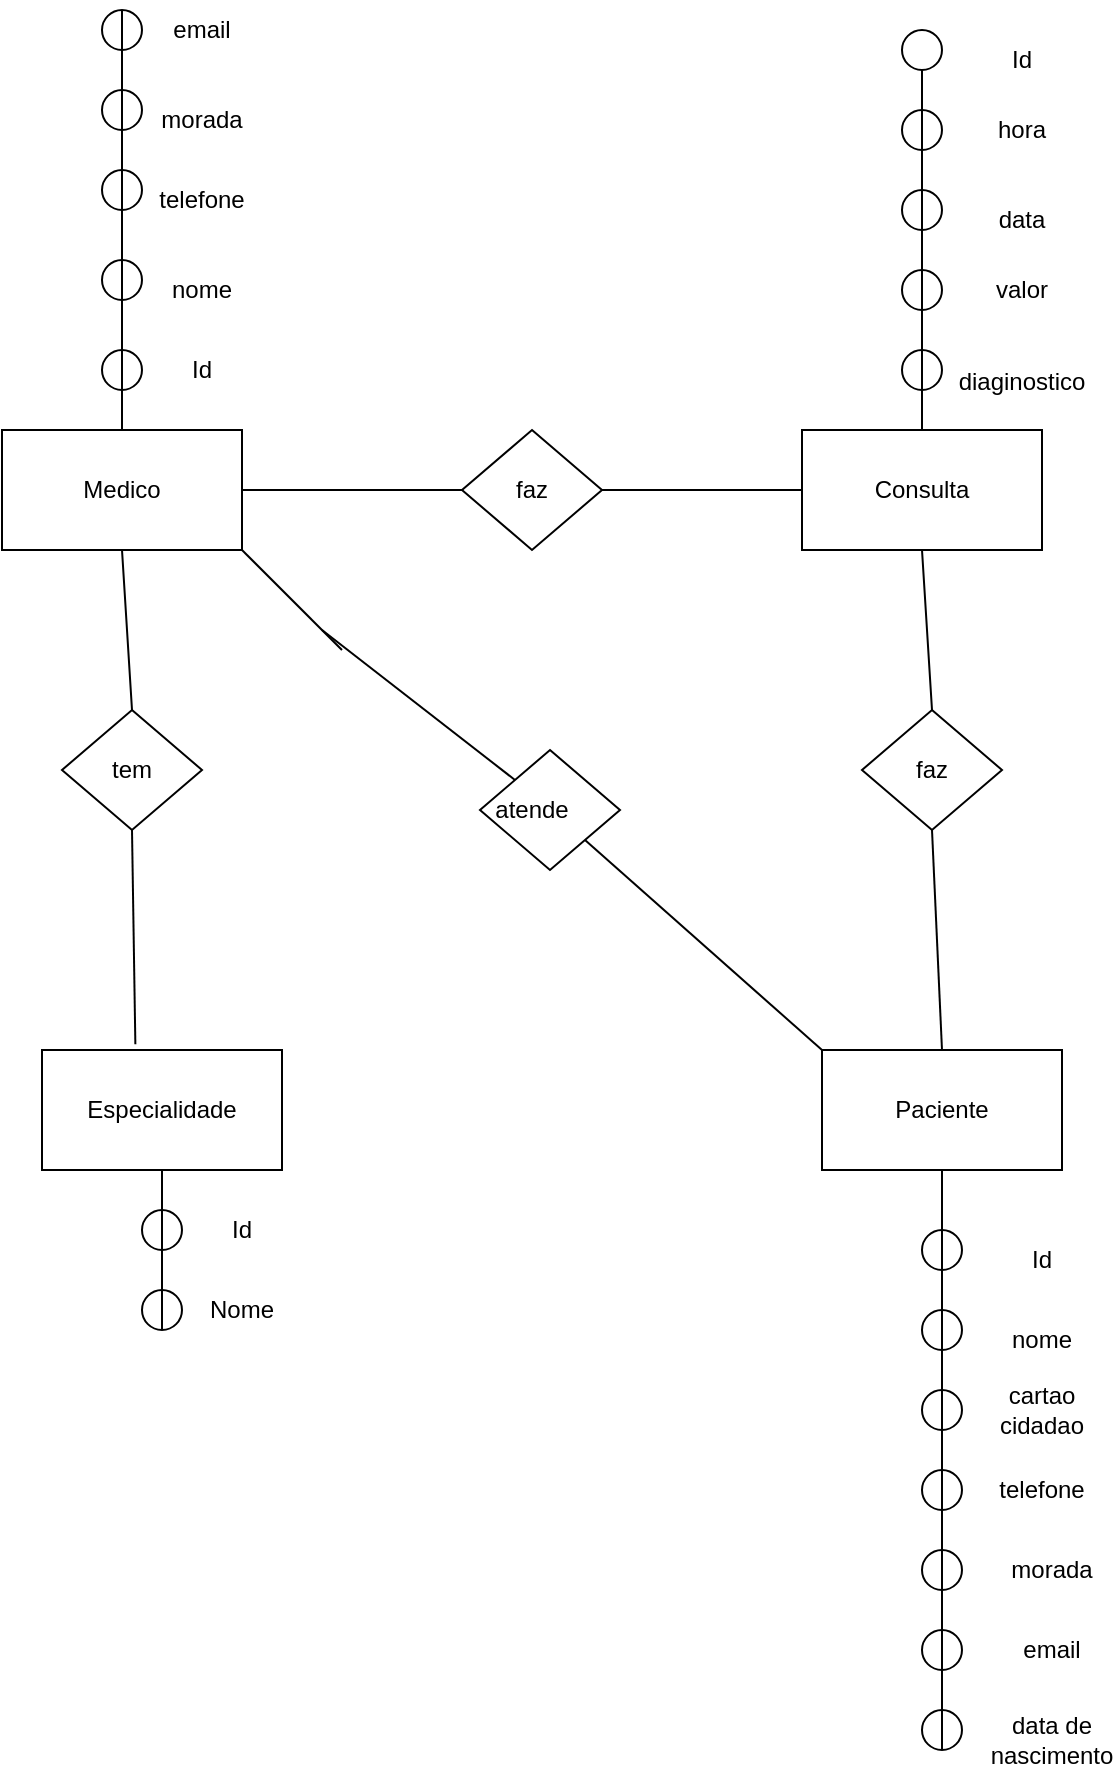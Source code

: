 <mxfile version="26.2.12">
  <diagram id="prtHgNgQTEPvFCAcTncT" name="Page-1">
    <mxGraphModel dx="832" dy="533" grid="1" gridSize="10" guides="1" tooltips="1" connect="1" arrows="1" fold="1" page="1" pageScale="1" pageWidth="827" pageHeight="1169" math="0" shadow="0">
      <root>
        <mxCell id="0" />
        <mxCell id="1" parent="0" />
        <mxCell id="50IR2CZpl-pLC9HTD3vb-2" value="" style="rounded=0;whiteSpace=wrap;html=1;" vertex="1" parent="1">
          <mxGeometry x="140" y="250" width="120" height="60" as="geometry" />
        </mxCell>
        <mxCell id="50IR2CZpl-pLC9HTD3vb-3" value="" style="rounded=0;whiteSpace=wrap;html=1;" vertex="1" parent="1">
          <mxGeometry x="540" y="250" width="120" height="60" as="geometry" />
        </mxCell>
        <mxCell id="50IR2CZpl-pLC9HTD3vb-4" value="" style="rounded=0;whiteSpace=wrap;html=1;" vertex="1" parent="1">
          <mxGeometry x="160" y="560" width="120" height="60" as="geometry" />
        </mxCell>
        <mxCell id="50IR2CZpl-pLC9HTD3vb-5" value="" style="rounded=0;whiteSpace=wrap;html=1;" vertex="1" parent="1">
          <mxGeometry x="550" y="560" width="120" height="60" as="geometry" />
        </mxCell>
        <mxCell id="50IR2CZpl-pLC9HTD3vb-6" value="" style="rhombus;whiteSpace=wrap;html=1;" vertex="1" parent="1">
          <mxGeometry x="170" y="390" width="70" height="60" as="geometry" />
        </mxCell>
        <mxCell id="50IR2CZpl-pLC9HTD3vb-7" value="" style="rhombus;whiteSpace=wrap;html=1;" vertex="1" parent="1">
          <mxGeometry x="379" y="410" width="70" height="60" as="geometry" />
        </mxCell>
        <mxCell id="50IR2CZpl-pLC9HTD3vb-8" value="" style="rhombus;whiteSpace=wrap;html=1;" vertex="1" parent="1">
          <mxGeometry x="570" y="390" width="70" height="60" as="geometry" />
        </mxCell>
        <mxCell id="50IR2CZpl-pLC9HTD3vb-9" value="" style="rhombus;whiteSpace=wrap;html=1;" vertex="1" parent="1">
          <mxGeometry x="370" y="250" width="70" height="60" as="geometry" />
        </mxCell>
        <mxCell id="50IR2CZpl-pLC9HTD3vb-10" value="" style="endArrow=none;html=1;rounded=0;exitX=1;exitY=0.5;exitDx=0;exitDy=0;entryX=0;entryY=0.5;entryDx=0;entryDy=0;" edge="1" parent="1" source="50IR2CZpl-pLC9HTD3vb-2" target="50IR2CZpl-pLC9HTD3vb-9">
          <mxGeometry width="50" height="50" relative="1" as="geometry">
            <mxPoint x="290" y="330" as="sourcePoint" />
            <mxPoint x="340" y="280" as="targetPoint" />
          </mxGeometry>
        </mxCell>
        <mxCell id="50IR2CZpl-pLC9HTD3vb-11" value="" style="endArrow=none;html=1;rounded=0;exitX=1;exitY=0.5;exitDx=0;exitDy=0;entryX=0;entryY=0.5;entryDx=0;entryDy=0;" edge="1" parent="1" source="50IR2CZpl-pLC9HTD3vb-9" target="50IR2CZpl-pLC9HTD3vb-3">
          <mxGeometry width="50" height="50" relative="1" as="geometry">
            <mxPoint x="500" y="330" as="sourcePoint" />
            <mxPoint x="500" y="280" as="targetPoint" />
          </mxGeometry>
        </mxCell>
        <mxCell id="50IR2CZpl-pLC9HTD3vb-12" value="" style="endArrow=none;html=1;rounded=0;entryX=0.5;entryY=1;entryDx=0;entryDy=0;exitX=0.5;exitY=0;exitDx=0;exitDy=0;" edge="1" parent="1" source="50IR2CZpl-pLC9HTD3vb-6" target="50IR2CZpl-pLC9HTD3vb-2">
          <mxGeometry width="50" height="50" relative="1" as="geometry">
            <mxPoint x="180" y="380" as="sourcePoint" />
            <mxPoint x="230" y="330" as="targetPoint" />
          </mxGeometry>
        </mxCell>
        <mxCell id="50IR2CZpl-pLC9HTD3vb-13" value="" style="endArrow=none;html=1;rounded=0;exitX=0.389;exitY=-0.048;exitDx=0;exitDy=0;exitPerimeter=0;entryX=0.5;entryY=1;entryDx=0;entryDy=0;" edge="1" parent="1" source="50IR2CZpl-pLC9HTD3vb-4" target="50IR2CZpl-pLC9HTD3vb-6">
          <mxGeometry width="50" height="50" relative="1" as="geometry">
            <mxPoint x="170" y="520" as="sourcePoint" />
            <mxPoint x="220" y="470" as="targetPoint" />
          </mxGeometry>
        </mxCell>
        <mxCell id="50IR2CZpl-pLC9HTD3vb-14" value="" style="endArrow=none;html=1;rounded=0;entryX=0;entryY=0;entryDx=0;entryDy=0;" edge="1" parent="1" target="50IR2CZpl-pLC9HTD3vb-7">
          <mxGeometry width="50" height="50" relative="1" as="geometry">
            <mxPoint x="300" y="350" as="sourcePoint" />
            <mxPoint x="340" y="430" as="targetPoint" />
          </mxGeometry>
        </mxCell>
        <mxCell id="50IR2CZpl-pLC9HTD3vb-15" value="" style="endArrow=none;html=1;rounded=0;exitX=1;exitY=1;exitDx=0;exitDy=0;entryX=0;entryY=0;entryDx=0;entryDy=0;" edge="1" parent="1" source="50IR2CZpl-pLC9HTD3vb-7" target="50IR2CZpl-pLC9HTD3vb-5">
          <mxGeometry width="50" height="50" relative="1" as="geometry">
            <mxPoint x="370" y="360" as="sourcePoint" />
            <mxPoint x="540" y="550" as="targetPoint" />
          </mxGeometry>
        </mxCell>
        <mxCell id="50IR2CZpl-pLC9HTD3vb-16" value="" style="endArrow=none;html=1;rounded=0;exitX=0.5;exitY=0;exitDx=0;exitDy=0;entryX=0.5;entryY=1;entryDx=0;entryDy=0;" edge="1" parent="1" source="50IR2CZpl-pLC9HTD3vb-8" target="50IR2CZpl-pLC9HTD3vb-3">
          <mxGeometry width="50" height="50" relative="1" as="geometry">
            <mxPoint x="550" y="380" as="sourcePoint" />
            <mxPoint x="600" y="330" as="targetPoint" />
          </mxGeometry>
        </mxCell>
        <mxCell id="50IR2CZpl-pLC9HTD3vb-17" value="" style="endArrow=none;html=1;rounded=0;exitX=0.5;exitY=0;exitDx=0;exitDy=0;entryX=0.5;entryY=1;entryDx=0;entryDy=0;" edge="1" parent="1" source="50IR2CZpl-pLC9HTD3vb-5" target="50IR2CZpl-pLC9HTD3vb-8">
          <mxGeometry width="50" height="50" relative="1" as="geometry">
            <mxPoint x="370" y="360" as="sourcePoint" />
            <mxPoint x="420" y="310" as="targetPoint" />
          </mxGeometry>
        </mxCell>
        <mxCell id="50IR2CZpl-pLC9HTD3vb-18" value="Medico" style="text;html=1;align=center;verticalAlign=middle;whiteSpace=wrap;rounded=0;" vertex="1" parent="1">
          <mxGeometry x="170" y="265" width="60" height="30" as="geometry" />
        </mxCell>
        <mxCell id="50IR2CZpl-pLC9HTD3vb-19" value="Consulta" style="text;html=1;align=center;verticalAlign=middle;whiteSpace=wrap;rounded=0;" vertex="1" parent="1">
          <mxGeometry x="570" y="265" width="60" height="30" as="geometry" />
        </mxCell>
        <mxCell id="50IR2CZpl-pLC9HTD3vb-20" value="Especialidade" style="text;html=1;align=center;verticalAlign=middle;whiteSpace=wrap;rounded=0;" vertex="1" parent="1">
          <mxGeometry x="190" y="575" width="60" height="30" as="geometry" />
        </mxCell>
        <mxCell id="50IR2CZpl-pLC9HTD3vb-21" value="Paciente" style="text;html=1;align=center;verticalAlign=middle;whiteSpace=wrap;rounded=0;" vertex="1" parent="1">
          <mxGeometry x="580" y="575" width="60" height="30" as="geometry" />
        </mxCell>
        <mxCell id="50IR2CZpl-pLC9HTD3vb-22" value="tem" style="text;html=1;align=center;verticalAlign=middle;whiteSpace=wrap;rounded=0;" vertex="1" parent="1">
          <mxGeometry x="175" y="405" width="60" height="30" as="geometry" />
        </mxCell>
        <mxCell id="50IR2CZpl-pLC9HTD3vb-26" value="" style="endArrow=none;html=1;rounded=0;entryX=0;entryY=0;entryDx=0;entryDy=0;exitX=1;exitY=1;exitDx=0;exitDy=0;" edge="1" parent="1" source="50IR2CZpl-pLC9HTD3vb-2">
          <mxGeometry width="50" height="50" relative="1" as="geometry">
            <mxPoint x="260" y="310" as="sourcePoint" />
            <mxPoint x="310" y="360" as="targetPoint" />
          </mxGeometry>
        </mxCell>
        <mxCell id="50IR2CZpl-pLC9HTD3vb-27" value="faz" style="text;html=1;align=center;verticalAlign=middle;whiteSpace=wrap;rounded=0;" vertex="1" parent="1">
          <mxGeometry x="375" y="265" width="60" height="30" as="geometry" />
        </mxCell>
        <mxCell id="50IR2CZpl-pLC9HTD3vb-28" value="faz" style="text;html=1;align=center;verticalAlign=middle;whiteSpace=wrap;rounded=0;" vertex="1" parent="1">
          <mxGeometry x="575" y="405" width="60" height="30" as="geometry" />
        </mxCell>
        <mxCell id="50IR2CZpl-pLC9HTD3vb-31" value="atende" style="text;html=1;align=center;verticalAlign=middle;whiteSpace=wrap;rounded=0;" vertex="1" parent="1">
          <mxGeometry x="375" y="425" width="60" height="30" as="geometry" />
        </mxCell>
        <mxCell id="50IR2CZpl-pLC9HTD3vb-32" value="" style="ellipse;whiteSpace=wrap;html=1;aspect=fixed;" vertex="1" parent="1">
          <mxGeometry x="600" y="770" width="20" height="20" as="geometry" />
        </mxCell>
        <mxCell id="50IR2CZpl-pLC9HTD3vb-33" value="" style="ellipse;whiteSpace=wrap;html=1;aspect=fixed;" vertex="1" parent="1">
          <mxGeometry x="600" y="730" width="20" height="20" as="geometry" />
        </mxCell>
        <mxCell id="50IR2CZpl-pLC9HTD3vb-34" value="" style="ellipse;whiteSpace=wrap;html=1;aspect=fixed;" vertex="1" parent="1">
          <mxGeometry x="600" y="690" width="20" height="20" as="geometry" />
        </mxCell>
        <mxCell id="50IR2CZpl-pLC9HTD3vb-35" value="" style="ellipse;whiteSpace=wrap;html=1;aspect=fixed;" vertex="1" parent="1">
          <mxGeometry x="600" y="650" width="20" height="20" as="geometry" />
        </mxCell>
        <mxCell id="50IR2CZpl-pLC9HTD3vb-36" value="" style="ellipse;whiteSpace=wrap;html=1;aspect=fixed;" vertex="1" parent="1">
          <mxGeometry x="210" y="680" width="20" height="20" as="geometry" />
        </mxCell>
        <mxCell id="50IR2CZpl-pLC9HTD3vb-37" value="" style="ellipse;whiteSpace=wrap;html=1;aspect=fixed;" vertex="1" parent="1">
          <mxGeometry x="210" y="640" width="20" height="20" as="geometry" />
        </mxCell>
        <mxCell id="50IR2CZpl-pLC9HTD3vb-38" value="" style="ellipse;whiteSpace=wrap;html=1;aspect=fixed;" vertex="1" parent="1">
          <mxGeometry x="190" y="40" width="20" height="20" as="geometry" />
        </mxCell>
        <mxCell id="50IR2CZpl-pLC9HTD3vb-39" value="" style="ellipse;whiteSpace=wrap;html=1;aspect=fixed;" vertex="1" parent="1">
          <mxGeometry x="190" y="80" width="20" height="20" as="geometry" />
        </mxCell>
        <mxCell id="50IR2CZpl-pLC9HTD3vb-40" value="" style="ellipse;whiteSpace=wrap;html=1;aspect=fixed;" vertex="1" parent="1">
          <mxGeometry x="190" y="120" width="20" height="20" as="geometry" />
        </mxCell>
        <mxCell id="50IR2CZpl-pLC9HTD3vb-41" value="" style="ellipse;whiteSpace=wrap;html=1;aspect=fixed;" vertex="1" parent="1">
          <mxGeometry x="190" y="165" width="20" height="20" as="geometry" />
        </mxCell>
        <mxCell id="50IR2CZpl-pLC9HTD3vb-42" value="" style="ellipse;whiteSpace=wrap;html=1;aspect=fixed;" vertex="1" parent="1">
          <mxGeometry x="190" y="210" width="20" height="20" as="geometry" />
        </mxCell>
        <mxCell id="50IR2CZpl-pLC9HTD3vb-43" value="" style="ellipse;whiteSpace=wrap;html=1;aspect=fixed;" vertex="1" parent="1">
          <mxGeometry x="590" y="50" width="20" height="20" as="geometry" />
        </mxCell>
        <mxCell id="50IR2CZpl-pLC9HTD3vb-44" value="" style="ellipse;whiteSpace=wrap;html=1;aspect=fixed;" vertex="1" parent="1">
          <mxGeometry x="590" y="90" width="20" height="20" as="geometry" />
        </mxCell>
        <mxCell id="50IR2CZpl-pLC9HTD3vb-45" value="" style="ellipse;whiteSpace=wrap;html=1;aspect=fixed;" vertex="1" parent="1">
          <mxGeometry x="590" y="130" width="20" height="20" as="geometry" />
        </mxCell>
        <mxCell id="50IR2CZpl-pLC9HTD3vb-46" value="" style="ellipse;whiteSpace=wrap;html=1;aspect=fixed;" vertex="1" parent="1">
          <mxGeometry x="590" y="170" width="20" height="20" as="geometry" />
        </mxCell>
        <mxCell id="50IR2CZpl-pLC9HTD3vb-47" value="" style="ellipse;whiteSpace=wrap;html=1;aspect=fixed;" vertex="1" parent="1">
          <mxGeometry x="590" y="210" width="20" height="20" as="geometry" />
        </mxCell>
        <mxCell id="50IR2CZpl-pLC9HTD3vb-53" value="" style="endArrow=none;html=1;rounded=0;entryX=0.5;entryY=1;entryDx=0;entryDy=0;exitX=0.5;exitY=0;exitDx=0;exitDy=0;" edge="1" parent="1" source="50IR2CZpl-pLC9HTD3vb-3" target="50IR2CZpl-pLC9HTD3vb-43">
          <mxGeometry width="50" height="50" relative="1" as="geometry">
            <mxPoint x="340" y="200" as="sourcePoint" />
            <mxPoint x="390" y="150" as="targetPoint" />
          </mxGeometry>
        </mxCell>
        <mxCell id="50IR2CZpl-pLC9HTD3vb-54" value="hora" style="text;html=1;align=center;verticalAlign=middle;whiteSpace=wrap;rounded=0;" vertex="1" parent="1">
          <mxGeometry x="620" y="85" width="60" height="30" as="geometry" />
        </mxCell>
        <mxCell id="50IR2CZpl-pLC9HTD3vb-56" value="data" style="text;html=1;align=center;verticalAlign=middle;whiteSpace=wrap;rounded=0;" vertex="1" parent="1">
          <mxGeometry x="620" y="130" width="60" height="30" as="geometry" />
        </mxCell>
        <mxCell id="50IR2CZpl-pLC9HTD3vb-57" value="valor" style="text;html=1;align=center;verticalAlign=middle;whiteSpace=wrap;rounded=0;" vertex="1" parent="1">
          <mxGeometry x="620" y="165" width="60" height="30" as="geometry" />
        </mxCell>
        <mxCell id="50IR2CZpl-pLC9HTD3vb-58" value="diaginostico" style="text;html=1;align=center;verticalAlign=middle;whiteSpace=wrap;rounded=0;" vertex="1" parent="1">
          <mxGeometry x="620" y="211" width="60" height="30" as="geometry" />
        </mxCell>
        <mxCell id="50IR2CZpl-pLC9HTD3vb-62" value="Id" style="text;html=1;align=center;verticalAlign=middle;whiteSpace=wrap;rounded=0;" vertex="1" parent="1">
          <mxGeometry x="620" y="50" width="60" height="30" as="geometry" />
        </mxCell>
        <mxCell id="50IR2CZpl-pLC9HTD3vb-67" value="" style="ellipse;whiteSpace=wrap;html=1;aspect=fixed;" vertex="1" parent="1">
          <mxGeometry x="600" y="810" width="20" height="20" as="geometry" />
        </mxCell>
        <mxCell id="50IR2CZpl-pLC9HTD3vb-68" value="" style="ellipse;whiteSpace=wrap;html=1;aspect=fixed;" vertex="1" parent="1">
          <mxGeometry x="600" y="850" width="20" height="20" as="geometry" />
        </mxCell>
        <mxCell id="50IR2CZpl-pLC9HTD3vb-69" value="" style="ellipse;whiteSpace=wrap;html=1;aspect=fixed;" vertex="1" parent="1">
          <mxGeometry x="600" y="890" width="20" height="20" as="geometry" />
        </mxCell>
        <mxCell id="50IR2CZpl-pLC9HTD3vb-70" value="email" style="text;html=1;align=center;verticalAlign=middle;whiteSpace=wrap;rounded=0;" vertex="1" parent="1">
          <mxGeometry x="210" y="35" width="60" height="30" as="geometry" />
        </mxCell>
        <mxCell id="50IR2CZpl-pLC9HTD3vb-71" value="morada" style="text;html=1;align=center;verticalAlign=middle;whiteSpace=wrap;rounded=0;" vertex="1" parent="1">
          <mxGeometry x="210" y="80" width="60" height="30" as="geometry" />
        </mxCell>
        <mxCell id="50IR2CZpl-pLC9HTD3vb-72" value="telefone" style="text;html=1;align=center;verticalAlign=middle;whiteSpace=wrap;rounded=0;" vertex="1" parent="1">
          <mxGeometry x="210" y="120" width="60" height="30" as="geometry" />
        </mxCell>
        <mxCell id="50IR2CZpl-pLC9HTD3vb-73" value="nome" style="text;html=1;align=center;verticalAlign=middle;whiteSpace=wrap;rounded=0;" vertex="1" parent="1">
          <mxGeometry x="210" y="165" width="60" height="30" as="geometry" />
        </mxCell>
        <mxCell id="50IR2CZpl-pLC9HTD3vb-74" value="Id" style="text;html=1;align=center;verticalAlign=middle;whiteSpace=wrap;rounded=0;" vertex="1" parent="1">
          <mxGeometry x="210" y="205" width="60" height="30" as="geometry" />
        </mxCell>
        <mxCell id="50IR2CZpl-pLC9HTD3vb-75" value="Id" style="text;html=1;align=center;verticalAlign=middle;whiteSpace=wrap;rounded=0;" vertex="1" parent="1">
          <mxGeometry x="230" y="635" width="60" height="30" as="geometry" />
        </mxCell>
        <mxCell id="50IR2CZpl-pLC9HTD3vb-76" value="Nome" style="text;html=1;align=center;verticalAlign=middle;whiteSpace=wrap;rounded=0;" vertex="1" parent="1">
          <mxGeometry x="230" y="675" width="60" height="30" as="geometry" />
        </mxCell>
        <mxCell id="50IR2CZpl-pLC9HTD3vb-77" value="Id" style="text;html=1;align=center;verticalAlign=middle;whiteSpace=wrap;rounded=0;" vertex="1" parent="1">
          <mxGeometry x="630" y="650" width="60" height="30" as="geometry" />
        </mxCell>
        <mxCell id="50IR2CZpl-pLC9HTD3vb-78" value="nome" style="text;html=1;align=center;verticalAlign=middle;whiteSpace=wrap;rounded=0;" vertex="1" parent="1">
          <mxGeometry x="630" y="690" width="60" height="30" as="geometry" />
        </mxCell>
        <mxCell id="50IR2CZpl-pLC9HTD3vb-79" value="cartao cidadao" style="text;html=1;align=center;verticalAlign=middle;whiteSpace=wrap;rounded=0;" vertex="1" parent="1">
          <mxGeometry x="630" y="725" width="60" height="30" as="geometry" />
        </mxCell>
        <mxCell id="50IR2CZpl-pLC9HTD3vb-80" value="telefone" style="text;html=1;align=center;verticalAlign=middle;whiteSpace=wrap;rounded=0;" vertex="1" parent="1">
          <mxGeometry x="630" y="765" width="60" height="30" as="geometry" />
        </mxCell>
        <mxCell id="50IR2CZpl-pLC9HTD3vb-81" value="morada" style="text;html=1;align=center;verticalAlign=middle;whiteSpace=wrap;rounded=0;" vertex="1" parent="1">
          <mxGeometry x="635" y="805" width="60" height="30" as="geometry" />
        </mxCell>
        <mxCell id="50IR2CZpl-pLC9HTD3vb-82" value="email" style="text;html=1;align=center;verticalAlign=middle;whiteSpace=wrap;rounded=0;" vertex="1" parent="1">
          <mxGeometry x="635" y="845" width="60" height="30" as="geometry" />
        </mxCell>
        <mxCell id="50IR2CZpl-pLC9HTD3vb-83" value="data de nascimento" style="text;html=1;align=center;verticalAlign=middle;whiteSpace=wrap;rounded=0;" vertex="1" parent="1">
          <mxGeometry x="635" y="890" width="60" height="30" as="geometry" />
        </mxCell>
        <mxCell id="50IR2CZpl-pLC9HTD3vb-84" value="" style="endArrow=none;html=1;rounded=0;entryX=0.5;entryY=0;entryDx=0;entryDy=0;" edge="1" parent="1" target="50IR2CZpl-pLC9HTD3vb-38">
          <mxGeometry width="50" height="50" relative="1" as="geometry">
            <mxPoint x="200" y="250" as="sourcePoint" />
            <mxPoint x="60" y="50" as="targetPoint" />
          </mxGeometry>
        </mxCell>
        <mxCell id="50IR2CZpl-pLC9HTD3vb-85" value="" style="endArrow=none;html=1;rounded=0;entryX=0.5;entryY=1;entryDx=0;entryDy=0;exitX=0.5;exitY=1;exitDx=0;exitDy=0;" edge="1" parent="1" source="50IR2CZpl-pLC9HTD3vb-36" target="50IR2CZpl-pLC9HTD3vb-4">
          <mxGeometry width="50" height="50" relative="1" as="geometry">
            <mxPoint x="120" y="730" as="sourcePoint" />
            <mxPoint x="170" y="680" as="targetPoint" />
          </mxGeometry>
        </mxCell>
        <mxCell id="50IR2CZpl-pLC9HTD3vb-86" value="" style="endArrow=none;html=1;rounded=0;entryX=0.5;entryY=1;entryDx=0;entryDy=0;exitX=0.5;exitY=1;exitDx=0;exitDy=0;" edge="1" parent="1" source="50IR2CZpl-pLC9HTD3vb-69" target="50IR2CZpl-pLC9HTD3vb-5">
          <mxGeometry width="50" height="50" relative="1" as="geometry">
            <mxPoint x="550" y="810" as="sourcePoint" />
            <mxPoint x="600" y="760" as="targetPoint" />
          </mxGeometry>
        </mxCell>
      </root>
    </mxGraphModel>
  </diagram>
</mxfile>
